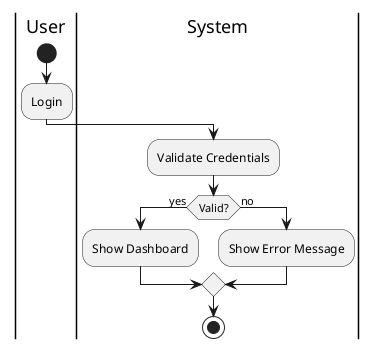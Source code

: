 @startuml
|User|
start
:Login;
|System|
:Validate Credentials;
if (Valid?) then (yes)
  :Show Dashboard;
else (no)
  :Show Error Message;
endif
stop
@enduml
